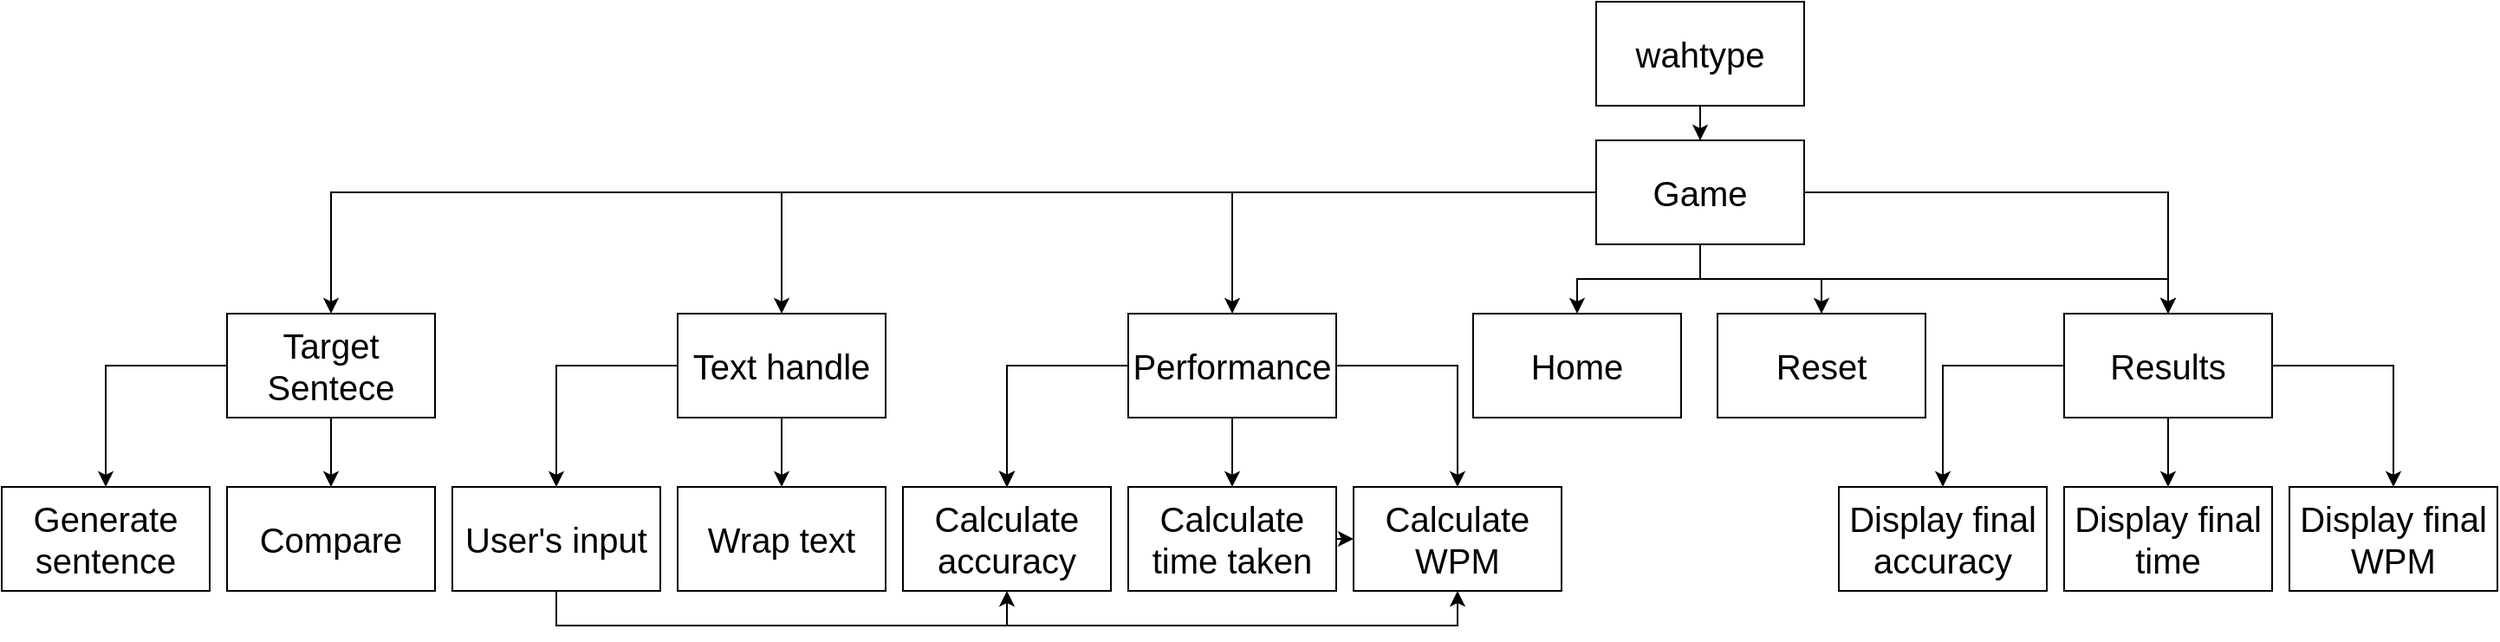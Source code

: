 <mxfile version="28.2.3">
  <diagram name="Page-1" id="OhJJ3mjOy6TYojQHY7Uv">
    <mxGraphModel dx="2772" dy="822" grid="1" gridSize="10" guides="1" tooltips="1" connect="1" arrows="1" fold="1" page="1" pageScale="1" pageWidth="1169" pageHeight="827" math="0" shadow="0">
      <root>
        <mxCell id="0" />
        <mxCell id="1" parent="0" />
        <mxCell id="K-ESM88an505MiSwCpxi-11" value="" style="edgeStyle=orthogonalEdgeStyle;rounded=0;orthogonalLoop=1;jettySize=auto;html=1;" parent="1" source="K-ESM88an505MiSwCpxi-1" target="K-ESM88an505MiSwCpxi-10" edge="1">
          <mxGeometry relative="1" as="geometry" />
        </mxCell>
        <mxCell id="K-ESM88an505MiSwCpxi-1" value="&lt;font style=&quot;font-size: 20px;&quot;&gt;wahtype&lt;/font&gt;" style="rounded=0;whiteSpace=wrap;html=1;" parent="1" vertex="1">
          <mxGeometry x="540" y="60" width="120" height="60" as="geometry" />
        </mxCell>
        <mxCell id="iwysc34U7rKxAF9Snj9z-39" value="" style="edgeStyle=orthogonalEdgeStyle;rounded=0;orthogonalLoop=1;jettySize=auto;html=1;" parent="1" source="K-ESM88an505MiSwCpxi-10" target="iwysc34U7rKxAF9Snj9z-38" edge="1">
          <mxGeometry relative="1" as="geometry" />
        </mxCell>
        <mxCell id="iwysc34U7rKxAF9Snj9z-44" value="" style="edgeStyle=orthogonalEdgeStyle;rounded=0;orthogonalLoop=1;jettySize=auto;html=1;" parent="1" source="K-ESM88an505MiSwCpxi-10" target="iwysc34U7rKxAF9Snj9z-43" edge="1">
          <mxGeometry relative="1" as="geometry" />
        </mxCell>
        <mxCell id="iwysc34U7rKxAF9Snj9z-49" value="" style="edgeStyle=orthogonalEdgeStyle;rounded=0;orthogonalLoop=1;jettySize=auto;html=1;" parent="1" source="K-ESM88an505MiSwCpxi-10" target="iwysc34U7rKxAF9Snj9z-48" edge="1">
          <mxGeometry relative="1" as="geometry" />
        </mxCell>
        <mxCell id="iwysc34U7rKxAF9Snj9z-65" value="" style="edgeStyle=orthogonalEdgeStyle;rounded=0;orthogonalLoop=1;jettySize=auto;html=1;" parent="1" source="K-ESM88an505MiSwCpxi-10" target="iwysc34U7rKxAF9Snj9z-64" edge="1">
          <mxGeometry relative="1" as="geometry" />
        </mxCell>
        <mxCell id="iwysc34U7rKxAF9Snj9z-77" value="" style="edgeStyle=orthogonalEdgeStyle;rounded=0;orthogonalLoop=1;jettySize=auto;html=1;" parent="1" source="K-ESM88an505MiSwCpxi-10" target="iwysc34U7rKxAF9Snj9z-76" edge="1">
          <mxGeometry relative="1" as="geometry" />
        </mxCell>
        <mxCell id="iwysc34U7rKxAF9Snj9z-79" value="" style="edgeStyle=orthogonalEdgeStyle;rounded=0;orthogonalLoop=1;jettySize=auto;html=1;" parent="1" source="K-ESM88an505MiSwCpxi-10" target="iwysc34U7rKxAF9Snj9z-78" edge="1">
          <mxGeometry relative="1" as="geometry" />
        </mxCell>
        <mxCell id="K-ESM88an505MiSwCpxi-10" value="Game" style="rounded=0;whiteSpace=wrap;html=1;fontSize=20;" parent="1" vertex="1">
          <mxGeometry x="540" y="140" width="120" height="60" as="geometry" />
        </mxCell>
        <mxCell id="iwysc34U7rKxAF9Snj9z-41" value="" style="edgeStyle=orthogonalEdgeStyle;rounded=0;orthogonalLoop=1;jettySize=auto;html=1;" parent="1" source="iwysc34U7rKxAF9Snj9z-38" target="iwysc34U7rKxAF9Snj9z-40" edge="1">
          <mxGeometry relative="1" as="geometry" />
        </mxCell>
        <mxCell id="iwysc34U7rKxAF9Snj9z-46" value="" style="edgeStyle=orthogonalEdgeStyle;rounded=0;orthogonalLoop=1;jettySize=auto;html=1;" parent="1" source="iwysc34U7rKxAF9Snj9z-38" target="iwysc34U7rKxAF9Snj9z-45" edge="1">
          <mxGeometry relative="1" as="geometry" />
        </mxCell>
        <mxCell id="iwysc34U7rKxAF9Snj9z-38" value="Target Sentece" style="rounded=0;whiteSpace=wrap;html=1;fontSize=20;" parent="1" vertex="1">
          <mxGeometry x="-250" y="240" width="120" height="60" as="geometry" />
        </mxCell>
        <mxCell id="iwysc34U7rKxAF9Snj9z-40" value="Generate sentence" style="rounded=0;whiteSpace=wrap;html=1;fontSize=20;" parent="1" vertex="1">
          <mxGeometry x="-380" y="340" width="120" height="60" as="geometry" />
        </mxCell>
        <mxCell id="DoSgNZzDinJcJUlmRz6c-2" value="" style="edgeStyle=orthogonalEdgeStyle;rounded=0;orthogonalLoop=1;jettySize=auto;html=1;" edge="1" parent="1" source="iwysc34U7rKxAF9Snj9z-43" target="DoSgNZzDinJcJUlmRz6c-1">
          <mxGeometry relative="1" as="geometry" />
        </mxCell>
        <mxCell id="DoSgNZzDinJcJUlmRz6c-6" value="" style="edgeStyle=orthogonalEdgeStyle;rounded=0;orthogonalLoop=1;jettySize=auto;html=1;" edge="1" parent="1" source="iwysc34U7rKxAF9Snj9z-43" target="DoSgNZzDinJcJUlmRz6c-5">
          <mxGeometry relative="1" as="geometry" />
        </mxCell>
        <mxCell id="iwysc34U7rKxAF9Snj9z-43" value="Text handle" style="rounded=0;whiteSpace=wrap;html=1;fontSize=20;" parent="1" vertex="1">
          <mxGeometry x="10" y="240" width="120" height="60" as="geometry" />
        </mxCell>
        <mxCell id="iwysc34U7rKxAF9Snj9z-45" value="Compare" style="rounded=0;whiteSpace=wrap;html=1;fontSize=20;" parent="1" vertex="1">
          <mxGeometry x="-250" y="340" width="120" height="60" as="geometry" />
        </mxCell>
        <mxCell id="iwysc34U7rKxAF9Snj9z-51" value="" style="edgeStyle=orthogonalEdgeStyle;rounded=0;orthogonalLoop=1;jettySize=auto;html=1;" parent="1" source="iwysc34U7rKxAF9Snj9z-48" target="iwysc34U7rKxAF9Snj9z-50" edge="1">
          <mxGeometry relative="1" as="geometry" />
        </mxCell>
        <mxCell id="iwysc34U7rKxAF9Snj9z-53" value="" style="edgeStyle=orthogonalEdgeStyle;rounded=0;orthogonalLoop=1;jettySize=auto;html=1;" parent="1" source="iwysc34U7rKxAF9Snj9z-48" target="iwysc34U7rKxAF9Snj9z-52" edge="1">
          <mxGeometry relative="1" as="geometry" />
        </mxCell>
        <mxCell id="iwysc34U7rKxAF9Snj9z-54" value="" style="edgeStyle=orthogonalEdgeStyle;rounded=0;orthogonalLoop=1;jettySize=auto;html=1;" parent="1" source="iwysc34U7rKxAF9Snj9z-48" target="iwysc34U7rKxAF9Snj9z-52" edge="1">
          <mxGeometry relative="1" as="geometry" />
        </mxCell>
        <mxCell id="iwysc34U7rKxAF9Snj9z-55" value="" style="edgeStyle=orthogonalEdgeStyle;rounded=0;orthogonalLoop=1;jettySize=auto;html=1;" parent="1" source="iwysc34U7rKxAF9Snj9z-48" target="iwysc34U7rKxAF9Snj9z-52" edge="1">
          <mxGeometry relative="1" as="geometry" />
        </mxCell>
        <mxCell id="iwysc34U7rKxAF9Snj9z-57" value="" style="edgeStyle=orthogonalEdgeStyle;rounded=0;orthogonalLoop=1;jettySize=auto;html=1;" parent="1" source="iwysc34U7rKxAF9Snj9z-48" target="iwysc34U7rKxAF9Snj9z-56" edge="1">
          <mxGeometry relative="1" as="geometry" />
        </mxCell>
        <mxCell id="iwysc34U7rKxAF9Snj9z-48" value="Performance" style="rounded=0;whiteSpace=wrap;html=1;fontSize=20;" parent="1" vertex="1">
          <mxGeometry x="270" y="240" width="120" height="60" as="geometry" />
        </mxCell>
        <mxCell id="iwysc34U7rKxAF9Snj9z-50" value="Calculate WPM" style="rounded=0;whiteSpace=wrap;html=1;fontSize=20;" parent="1" vertex="1">
          <mxGeometry x="400" y="340" width="120" height="60" as="geometry" />
        </mxCell>
        <mxCell id="iwysc34U7rKxAF9Snj9z-52" value="Calculate accuracy" style="rounded=0;whiteSpace=wrap;html=1;fontSize=20;" parent="1" vertex="1">
          <mxGeometry x="140" y="340" width="120" height="60" as="geometry" />
        </mxCell>
        <mxCell id="iwysc34U7rKxAF9Snj9z-63" style="edgeStyle=orthogonalEdgeStyle;rounded=0;orthogonalLoop=1;jettySize=auto;html=1;exitX=1;exitY=0.5;exitDx=0;exitDy=0;entryX=0;entryY=0.5;entryDx=0;entryDy=0;" parent="1" source="iwysc34U7rKxAF9Snj9z-56" target="iwysc34U7rKxAF9Snj9z-50" edge="1">
          <mxGeometry relative="1" as="geometry" />
        </mxCell>
        <mxCell id="iwysc34U7rKxAF9Snj9z-56" value="&lt;div&gt;Calculate&lt;/div&gt;&lt;div&gt;time taken&lt;/div&gt;" style="rounded=0;whiteSpace=wrap;html=1;fontSize=20;" parent="1" vertex="1">
          <mxGeometry x="270" y="340" width="120" height="60" as="geometry" />
        </mxCell>
        <mxCell id="iwysc34U7rKxAF9Snj9z-67" value="" style="edgeStyle=orthogonalEdgeStyle;rounded=0;orthogonalLoop=1;jettySize=auto;html=1;" parent="1" source="iwysc34U7rKxAF9Snj9z-64" target="iwysc34U7rKxAF9Snj9z-66" edge="1">
          <mxGeometry relative="1" as="geometry" />
        </mxCell>
        <mxCell id="iwysc34U7rKxAF9Snj9z-69" value="" style="edgeStyle=orthogonalEdgeStyle;rounded=0;orthogonalLoop=1;jettySize=auto;html=1;" parent="1" source="iwysc34U7rKxAF9Snj9z-64" target="iwysc34U7rKxAF9Snj9z-68" edge="1">
          <mxGeometry relative="1" as="geometry" />
        </mxCell>
        <mxCell id="iwysc34U7rKxAF9Snj9z-71" value="" style="edgeStyle=orthogonalEdgeStyle;rounded=0;orthogonalLoop=1;jettySize=auto;html=1;" parent="1" source="iwysc34U7rKxAF9Snj9z-64" target="iwysc34U7rKxAF9Snj9z-70" edge="1">
          <mxGeometry relative="1" as="geometry" />
        </mxCell>
        <mxCell id="iwysc34U7rKxAF9Snj9z-64" value="Results" style="rounded=0;whiteSpace=wrap;html=1;fontSize=20;" parent="1" vertex="1">
          <mxGeometry x="810" y="240" width="120" height="60" as="geometry" />
        </mxCell>
        <mxCell id="iwysc34U7rKxAF9Snj9z-66" value="Display final WPM" style="rounded=0;whiteSpace=wrap;html=1;fontSize=20;" parent="1" vertex="1">
          <mxGeometry x="940" y="340" width="120" height="60" as="geometry" />
        </mxCell>
        <mxCell id="iwysc34U7rKxAF9Snj9z-68" value="Display final time" style="rounded=0;whiteSpace=wrap;html=1;fontSize=20;" parent="1" vertex="1">
          <mxGeometry x="810" y="340" width="120" height="60" as="geometry" />
        </mxCell>
        <mxCell id="iwysc34U7rKxAF9Snj9z-70" value="Display final accuracy" style="rounded=0;whiteSpace=wrap;html=1;fontSize=20;" parent="1" vertex="1">
          <mxGeometry x="680" y="340" width="120" height="60" as="geometry" />
        </mxCell>
        <mxCell id="iwysc34U7rKxAF9Snj9z-76" value="Home" style="rounded=0;whiteSpace=wrap;html=1;fontSize=20;" parent="1" vertex="1">
          <mxGeometry x="469" y="240" width="120" height="60" as="geometry" />
        </mxCell>
        <mxCell id="iwysc34U7rKxAF9Snj9z-83" style="edgeStyle=orthogonalEdgeStyle;rounded=0;orthogonalLoop=1;jettySize=auto;html=1;exitX=0.5;exitY=0;exitDx=0;exitDy=0;entryX=0.5;entryY=0;entryDx=0;entryDy=0;" parent="1" source="iwysc34U7rKxAF9Snj9z-78" target="iwysc34U7rKxAF9Snj9z-64" edge="1">
          <mxGeometry relative="1" as="geometry" />
        </mxCell>
        <mxCell id="iwysc34U7rKxAF9Snj9z-78" value="Reset" style="rounded=0;whiteSpace=wrap;html=1;fontSize=20;" parent="1" vertex="1">
          <mxGeometry x="610" y="240" width="120" height="60" as="geometry" />
        </mxCell>
        <mxCell id="DoSgNZzDinJcJUlmRz6c-7" style="edgeStyle=orthogonalEdgeStyle;rounded=0;orthogonalLoop=1;jettySize=auto;html=1;exitX=0.5;exitY=1;exitDx=0;exitDy=0;entryX=0.5;entryY=1;entryDx=0;entryDy=0;" edge="1" parent="1" source="DoSgNZzDinJcJUlmRz6c-1" target="iwysc34U7rKxAF9Snj9z-50">
          <mxGeometry relative="1" as="geometry" />
        </mxCell>
        <mxCell id="DoSgNZzDinJcJUlmRz6c-8" style="edgeStyle=orthogonalEdgeStyle;rounded=0;orthogonalLoop=1;jettySize=auto;html=1;exitX=0.5;exitY=1;exitDx=0;exitDy=0;entryX=0.5;entryY=1;entryDx=0;entryDy=0;" edge="1" parent="1" source="DoSgNZzDinJcJUlmRz6c-1" target="iwysc34U7rKxAF9Snj9z-52">
          <mxGeometry relative="1" as="geometry" />
        </mxCell>
        <mxCell id="DoSgNZzDinJcJUlmRz6c-1" value="User&#39;s input" style="rounded=0;whiteSpace=wrap;html=1;fontSize=20;" vertex="1" parent="1">
          <mxGeometry x="-120" y="340" width="120" height="60" as="geometry" />
        </mxCell>
        <mxCell id="DoSgNZzDinJcJUlmRz6c-5" value="Wrap text" style="rounded=0;whiteSpace=wrap;html=1;fontSize=20;" vertex="1" parent="1">
          <mxGeometry x="10" y="340" width="120" height="60" as="geometry" />
        </mxCell>
      </root>
    </mxGraphModel>
  </diagram>
</mxfile>
